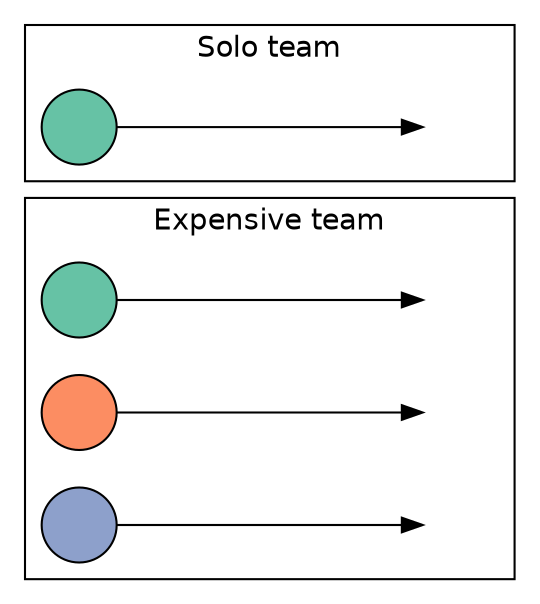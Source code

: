 digraph {
  fontname=helvetica;
  node[fontname=helvetica; label=""; style=filled; width=0.5];
  edge[minlen=4.0];
  rankdir=LR;
  bgcolor=transparent;

  // Determine subgraph order
  a, s

  // Colors are people
  s, a[fillcolor="#66C2A5"];
  b[fillcolor="#FC8D62"];
  c[fillcolor="#8DA0CB"];

  // Invisible last nodes
  sinv, ainv, binv, cinv[style=invis];

  subgraph cluster0 {
    label="Solo team";
    s -> sinv;
  }

  subgraph cluster1 {
    label="Expensive team";
    a -> ainv;
    b -> binv;
    c -> cinv;
  }

}
